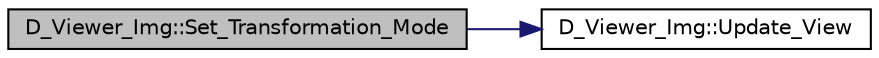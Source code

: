 digraph "D_Viewer_Img::Set_Transformation_Mode"
{
 // LATEX_PDF_SIZE
  edge [fontname="Helvetica",fontsize="10",labelfontname="Helvetica",labelfontsize="10"];
  node [fontname="Helvetica",fontsize="10",shape=record];
  rankdir="LR";
  Node1 [label="D_Viewer_Img::Set_Transformation_Mode",height=0.2,width=0.4,color="black", fillcolor="grey75", style="filled", fontcolor="black",tooltip=" "];
  Node1 -> Node2 [color="midnightblue",fontsize="10",style="solid",fontname="Helvetica"];
  Node2 [label="D_Viewer_Img::Update_View",height=0.2,width=0.4,color="black", fillcolor="white", style="filled",URL="$class_d___viewer___img.html#ac3f0f7a2528aa7cd7aaeb035357eaa37",tooltip=" "];
}

